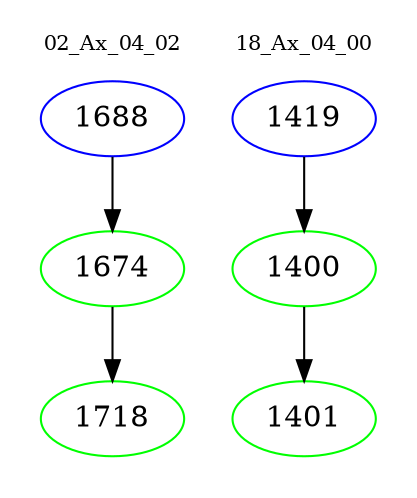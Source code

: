 digraph{
subgraph cluster_0 {
color = white
label = "02_Ax_04_02";
fontsize=10;
T0_1688 [label="1688", color="blue"]
T0_1688 -> T0_1674 [color="black"]
T0_1674 [label="1674", color="green"]
T0_1674 -> T0_1718 [color="black"]
T0_1718 [label="1718", color="green"]
}
subgraph cluster_1 {
color = white
label = "18_Ax_04_00";
fontsize=10;
T1_1419 [label="1419", color="blue"]
T1_1419 -> T1_1400 [color="black"]
T1_1400 [label="1400", color="green"]
T1_1400 -> T1_1401 [color="black"]
T1_1401 [label="1401", color="green"]
}
}
